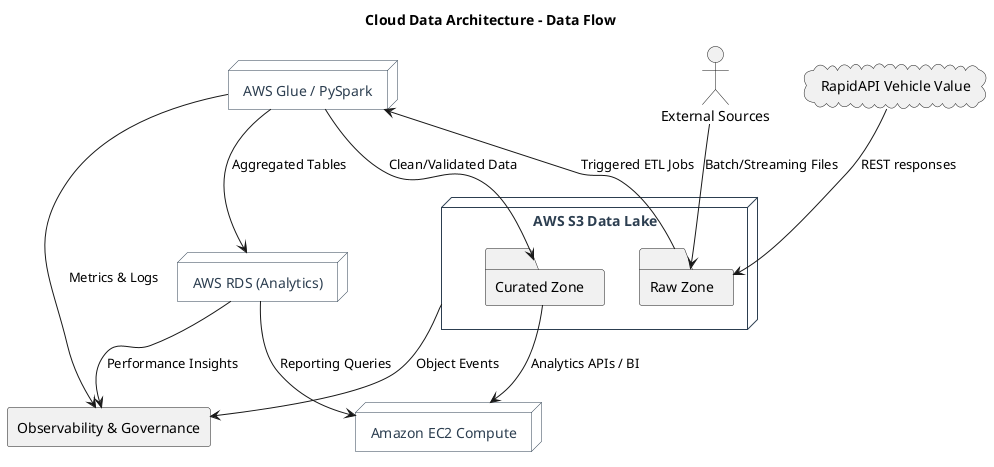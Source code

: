 @startuml
skinparam backgroundColor #FFFFFF
skinparam node {
  BackgroundColor White
  BorderColor #2C3E50
  FontColor #2C3E50
}

title Cloud Data Architecture – Data Flow

actor "External Sources" as Sources
cloud "RapidAPI Vehicle Value" as API
node "AWS S3 Data Lake" as S3 {
  folder "Raw Zone" as Raw
  folder "Curated Zone" as Curated
}
node "AWS Glue / PySpark" as Glue
node "AWS RDS (Analytics)" as RDS
node "Amazon EC2 Compute" as EC2
rectangle "Observability & Governance" as Obs

Sources --> Raw : Batch/Streaming Files
API --> Raw : REST responses
Raw --> Glue : Triggered ETL Jobs
Glue --> Curated : Clean/Validated Data
Glue --> RDS : Aggregated Tables
Curated --> EC2 : Analytics APIs / BI
RDS --> EC2 : Reporting Queries
Glue --> Obs : Metrics & Logs
S3 --> Obs : Object Events
RDS --> Obs : Performance Insights
@enduml
